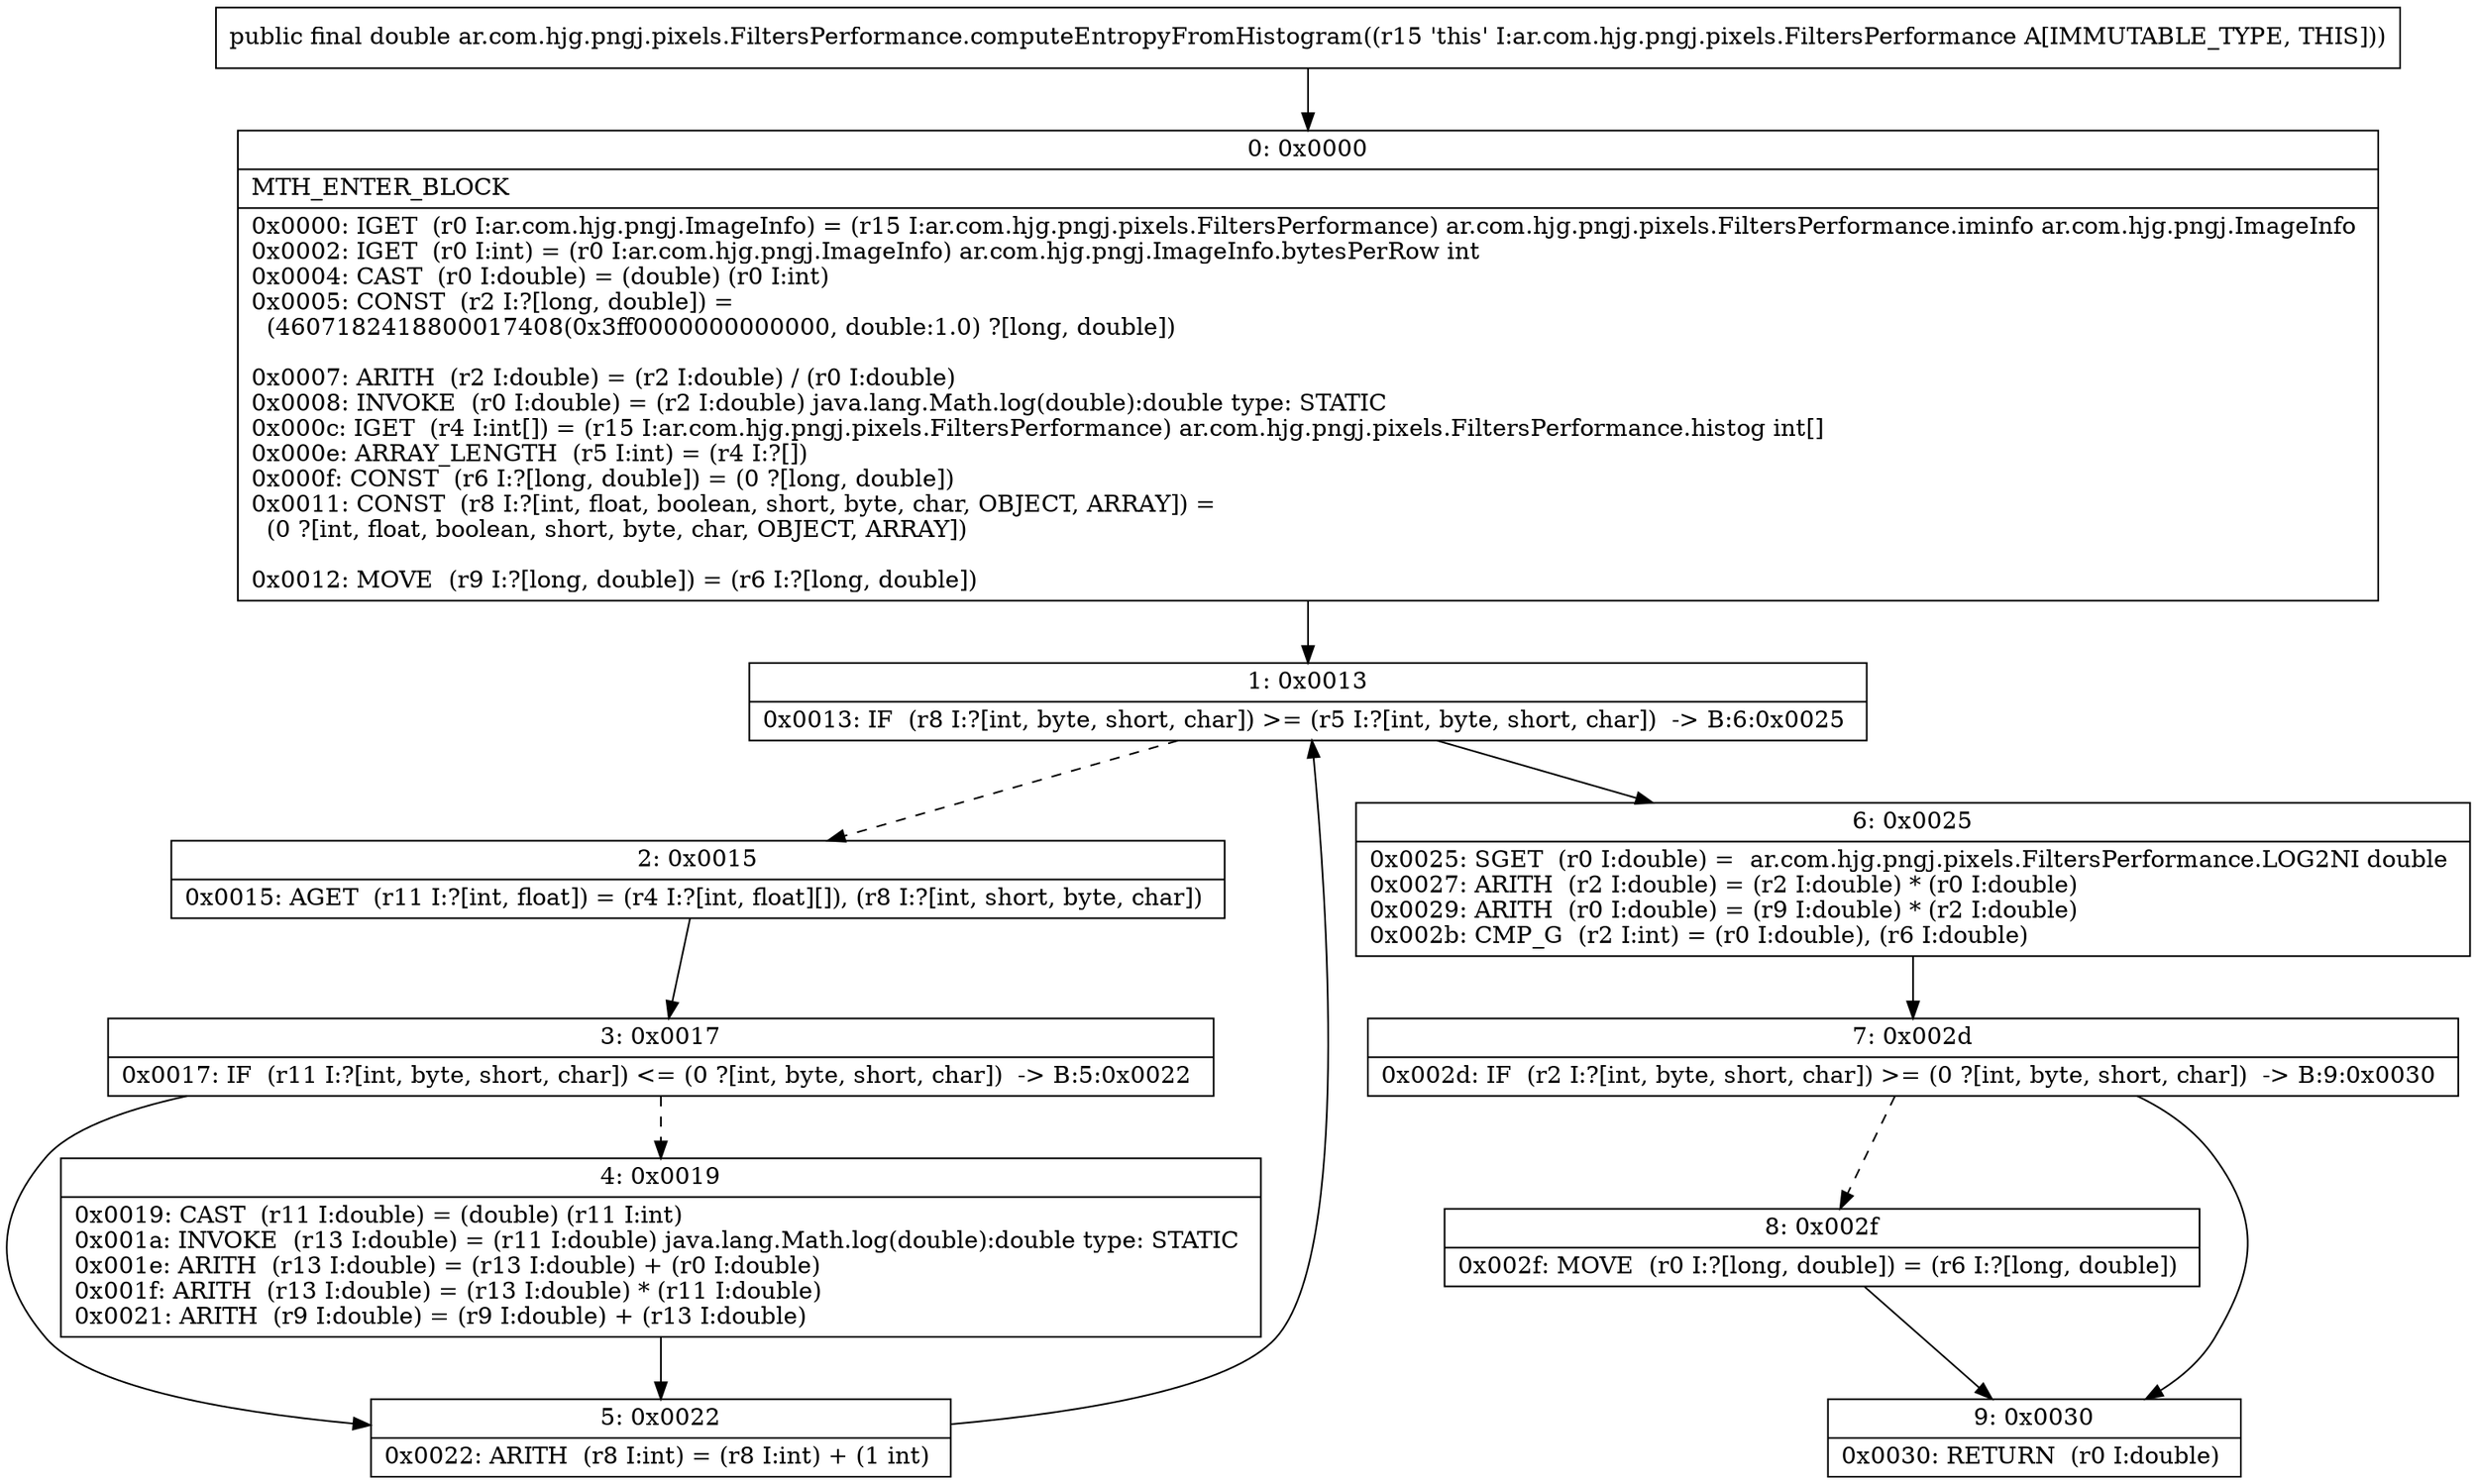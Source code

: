 digraph "CFG forar.com.hjg.pngj.pixels.FiltersPerformance.computeEntropyFromHistogram()D" {
Node_0 [shape=record,label="{0\:\ 0x0000|MTH_ENTER_BLOCK\l|0x0000: IGET  (r0 I:ar.com.hjg.pngj.ImageInfo) = (r15 I:ar.com.hjg.pngj.pixels.FiltersPerformance) ar.com.hjg.pngj.pixels.FiltersPerformance.iminfo ar.com.hjg.pngj.ImageInfo \l0x0002: IGET  (r0 I:int) = (r0 I:ar.com.hjg.pngj.ImageInfo) ar.com.hjg.pngj.ImageInfo.bytesPerRow int \l0x0004: CAST  (r0 I:double) = (double) (r0 I:int) \l0x0005: CONST  (r2 I:?[long, double]) = \l  (4607182418800017408(0x3ff0000000000000, double:1.0) ?[long, double])\l \l0x0007: ARITH  (r2 I:double) = (r2 I:double) \/ (r0 I:double) \l0x0008: INVOKE  (r0 I:double) = (r2 I:double) java.lang.Math.log(double):double type: STATIC \l0x000c: IGET  (r4 I:int[]) = (r15 I:ar.com.hjg.pngj.pixels.FiltersPerformance) ar.com.hjg.pngj.pixels.FiltersPerformance.histog int[] \l0x000e: ARRAY_LENGTH  (r5 I:int) = (r4 I:?[]) \l0x000f: CONST  (r6 I:?[long, double]) = (0 ?[long, double]) \l0x0011: CONST  (r8 I:?[int, float, boolean, short, byte, char, OBJECT, ARRAY]) = \l  (0 ?[int, float, boolean, short, byte, char, OBJECT, ARRAY])\l \l0x0012: MOVE  (r9 I:?[long, double]) = (r6 I:?[long, double]) \l}"];
Node_1 [shape=record,label="{1\:\ 0x0013|0x0013: IF  (r8 I:?[int, byte, short, char]) \>= (r5 I:?[int, byte, short, char])  \-\> B:6:0x0025 \l}"];
Node_2 [shape=record,label="{2\:\ 0x0015|0x0015: AGET  (r11 I:?[int, float]) = (r4 I:?[int, float][]), (r8 I:?[int, short, byte, char]) \l}"];
Node_3 [shape=record,label="{3\:\ 0x0017|0x0017: IF  (r11 I:?[int, byte, short, char]) \<= (0 ?[int, byte, short, char])  \-\> B:5:0x0022 \l}"];
Node_4 [shape=record,label="{4\:\ 0x0019|0x0019: CAST  (r11 I:double) = (double) (r11 I:int) \l0x001a: INVOKE  (r13 I:double) = (r11 I:double) java.lang.Math.log(double):double type: STATIC \l0x001e: ARITH  (r13 I:double) = (r13 I:double) + (r0 I:double) \l0x001f: ARITH  (r13 I:double) = (r13 I:double) * (r11 I:double) \l0x0021: ARITH  (r9 I:double) = (r9 I:double) + (r13 I:double) \l}"];
Node_5 [shape=record,label="{5\:\ 0x0022|0x0022: ARITH  (r8 I:int) = (r8 I:int) + (1 int) \l}"];
Node_6 [shape=record,label="{6\:\ 0x0025|0x0025: SGET  (r0 I:double) =  ar.com.hjg.pngj.pixels.FiltersPerformance.LOG2NI double \l0x0027: ARITH  (r2 I:double) = (r2 I:double) * (r0 I:double) \l0x0029: ARITH  (r0 I:double) = (r9 I:double) * (r2 I:double) \l0x002b: CMP_G  (r2 I:int) = (r0 I:double), (r6 I:double) \l}"];
Node_7 [shape=record,label="{7\:\ 0x002d|0x002d: IF  (r2 I:?[int, byte, short, char]) \>= (0 ?[int, byte, short, char])  \-\> B:9:0x0030 \l}"];
Node_8 [shape=record,label="{8\:\ 0x002f|0x002f: MOVE  (r0 I:?[long, double]) = (r6 I:?[long, double]) \l}"];
Node_9 [shape=record,label="{9\:\ 0x0030|0x0030: RETURN  (r0 I:double) \l}"];
MethodNode[shape=record,label="{public final double ar.com.hjg.pngj.pixels.FiltersPerformance.computeEntropyFromHistogram((r15 'this' I:ar.com.hjg.pngj.pixels.FiltersPerformance A[IMMUTABLE_TYPE, THIS])) }"];
MethodNode -> Node_0;
Node_0 -> Node_1;
Node_1 -> Node_2[style=dashed];
Node_1 -> Node_6;
Node_2 -> Node_3;
Node_3 -> Node_4[style=dashed];
Node_3 -> Node_5;
Node_4 -> Node_5;
Node_5 -> Node_1;
Node_6 -> Node_7;
Node_7 -> Node_8[style=dashed];
Node_7 -> Node_9;
Node_8 -> Node_9;
}

